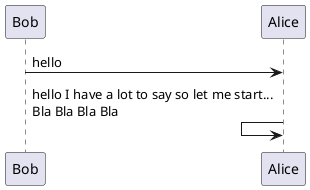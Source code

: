 {
  "sha1": "9dfpf3euj04zjimnlcl89th81eeo0yc",
  "insertion": {
    "when": "2024-05-30T20:48:21.658Z",
    "url": "https://forum.plantuml.net/1361/message-to-itself-on-left-side?show=13828#a13828",
    "user": "plantuml@gmail.com"
  }
}
@startuml
Bob -> Alice : hello
Alice <- Alice : hello I have a lot to say so let me start... \nBla Bla Bla Bla
@enduml
